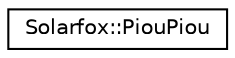digraph "Graphical Class Hierarchy"
{
 // LATEX_PDF_SIZE
  edge [fontname="Helvetica",fontsize="10",labelfontname="Helvetica",labelfontsize="10"];
  node [fontname="Helvetica",fontsize="10",shape=record];
  rankdir="LR";
  Node0 [label="Solarfox::PiouPiou",height=0.2,width=0.4,color="black", fillcolor="white", style="filled",URL="$class_solarfox_1_1_piou_piou.html",tooltip=" "];
}
